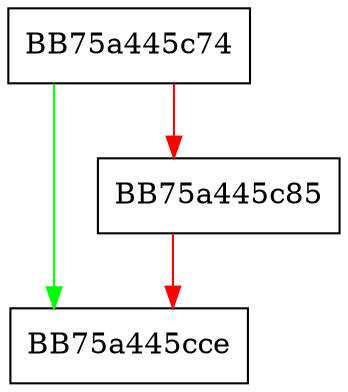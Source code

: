 digraph _Tidy {
  node [shape="box"];
  graph [splines=ortho];
  BB75a445c74 -> BB75a445cce [color="green"];
  BB75a445c74 -> BB75a445c85 [color="red"];
  BB75a445c85 -> BB75a445cce [color="red"];
}